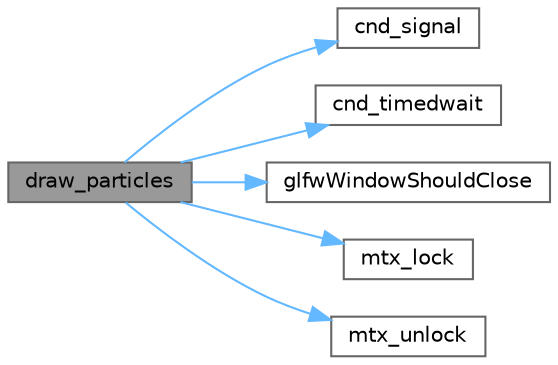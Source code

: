 digraph "draw_particles"
{
 // LATEX_PDF_SIZE
  bgcolor="transparent";
  edge [fontname=Helvetica,fontsize=10,labelfontname=Helvetica,labelfontsize=10];
  node [fontname=Helvetica,fontsize=10,shape=box,height=0.2,width=0.4];
  rankdir="LR";
  Node1 [id="Node000001",label="draw_particles",height=0.2,width=0.4,color="gray40", fillcolor="grey60", style="filled", fontcolor="black",tooltip=" "];
  Node1 -> Node2 [id="edge1_Node000001_Node000002",color="steelblue1",style="solid",tooltip=" "];
  Node2 [id="Node000002",label="cnd_signal",height=0.2,width=0.4,color="grey40", fillcolor="white", style="filled",URL="$tinycthread_8c.html#af76e066715b1190d38a69da1c511e30f",tooltip=" "];
  Node1 -> Node3 [id="edge2_Node000001_Node000003",color="steelblue1",style="solid",tooltip=" "];
  Node3 [id="Node000003",label="cnd_timedwait",height=0.2,width=0.4,color="grey40", fillcolor="white", style="filled",URL="$tinycthread_8c.html#a2bdc352d949424855c957b0d1916d443",tooltip=" "];
  Node1 -> Node4 [id="edge3_Node000001_Node000004",color="steelblue1",style="solid",tooltip=" "];
  Node4 [id="Node000004",label="glfwWindowShouldClose",height=0.2,width=0.4,color="grey40", fillcolor="white", style="filled",URL="$group__window.html#gaa6162f67dfa38b8beda2fea623649332",tooltip="Checks the close flag of the specified window."];
  Node1 -> Node5 [id="edge4_Node000001_Node000005",color="steelblue1",style="solid",tooltip=" "];
  Node5 [id="Node000005",label="mtx_lock",height=0.2,width=0.4,color="grey40", fillcolor="white", style="filled",URL="$tinycthread_8c.html#a8945984db67db8ee774872da64d0e424",tooltip=" "];
  Node1 -> Node6 [id="edge5_Node000001_Node000006",color="steelblue1",style="solid",tooltip=" "];
  Node6 [id="Node000006",label="mtx_unlock",height=0.2,width=0.4,color="grey40", fillcolor="white", style="filled",URL="$tinycthread_8c.html#ae2fb1d2854461fa583017cc9b0bc6cca",tooltip=" "];
}
